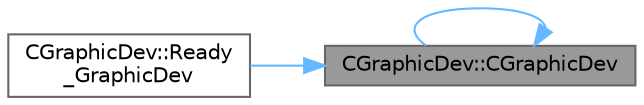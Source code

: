 digraph "CGraphicDev::CGraphicDev"
{
 // LATEX_PDF_SIZE
  bgcolor="transparent";
  edge [fontname=Helvetica,fontsize=10,labelfontname=Helvetica,labelfontsize=10];
  node [fontname=Helvetica,fontsize=10,shape=box,height=0.2,width=0.4];
  rankdir="RL";
  Node1 [id="Node000001",label="CGraphicDev::CGraphicDev",height=0.2,width=0.4,color="gray40", fillcolor="grey60", style="filled", fontcolor="black",tooltip=" "];
  Node1 -> Node1 [id="edge3_Node000001_Node000001",dir="back",color="steelblue1",style="solid",tooltip=" "];
  Node1 -> Node2 [id="edge4_Node000001_Node000002",dir="back",color="steelblue1",style="solid",tooltip=" "];
  Node2 [id="Node000002",label="CGraphicDev::Ready\l_GraphicDev",height=0.2,width=0.4,color="grey40", fillcolor="white", style="filled",URL="$class_c_graphic_dev.html#a941b356148ffcaa744e0b3a15372aa42",tooltip=" "];
}

